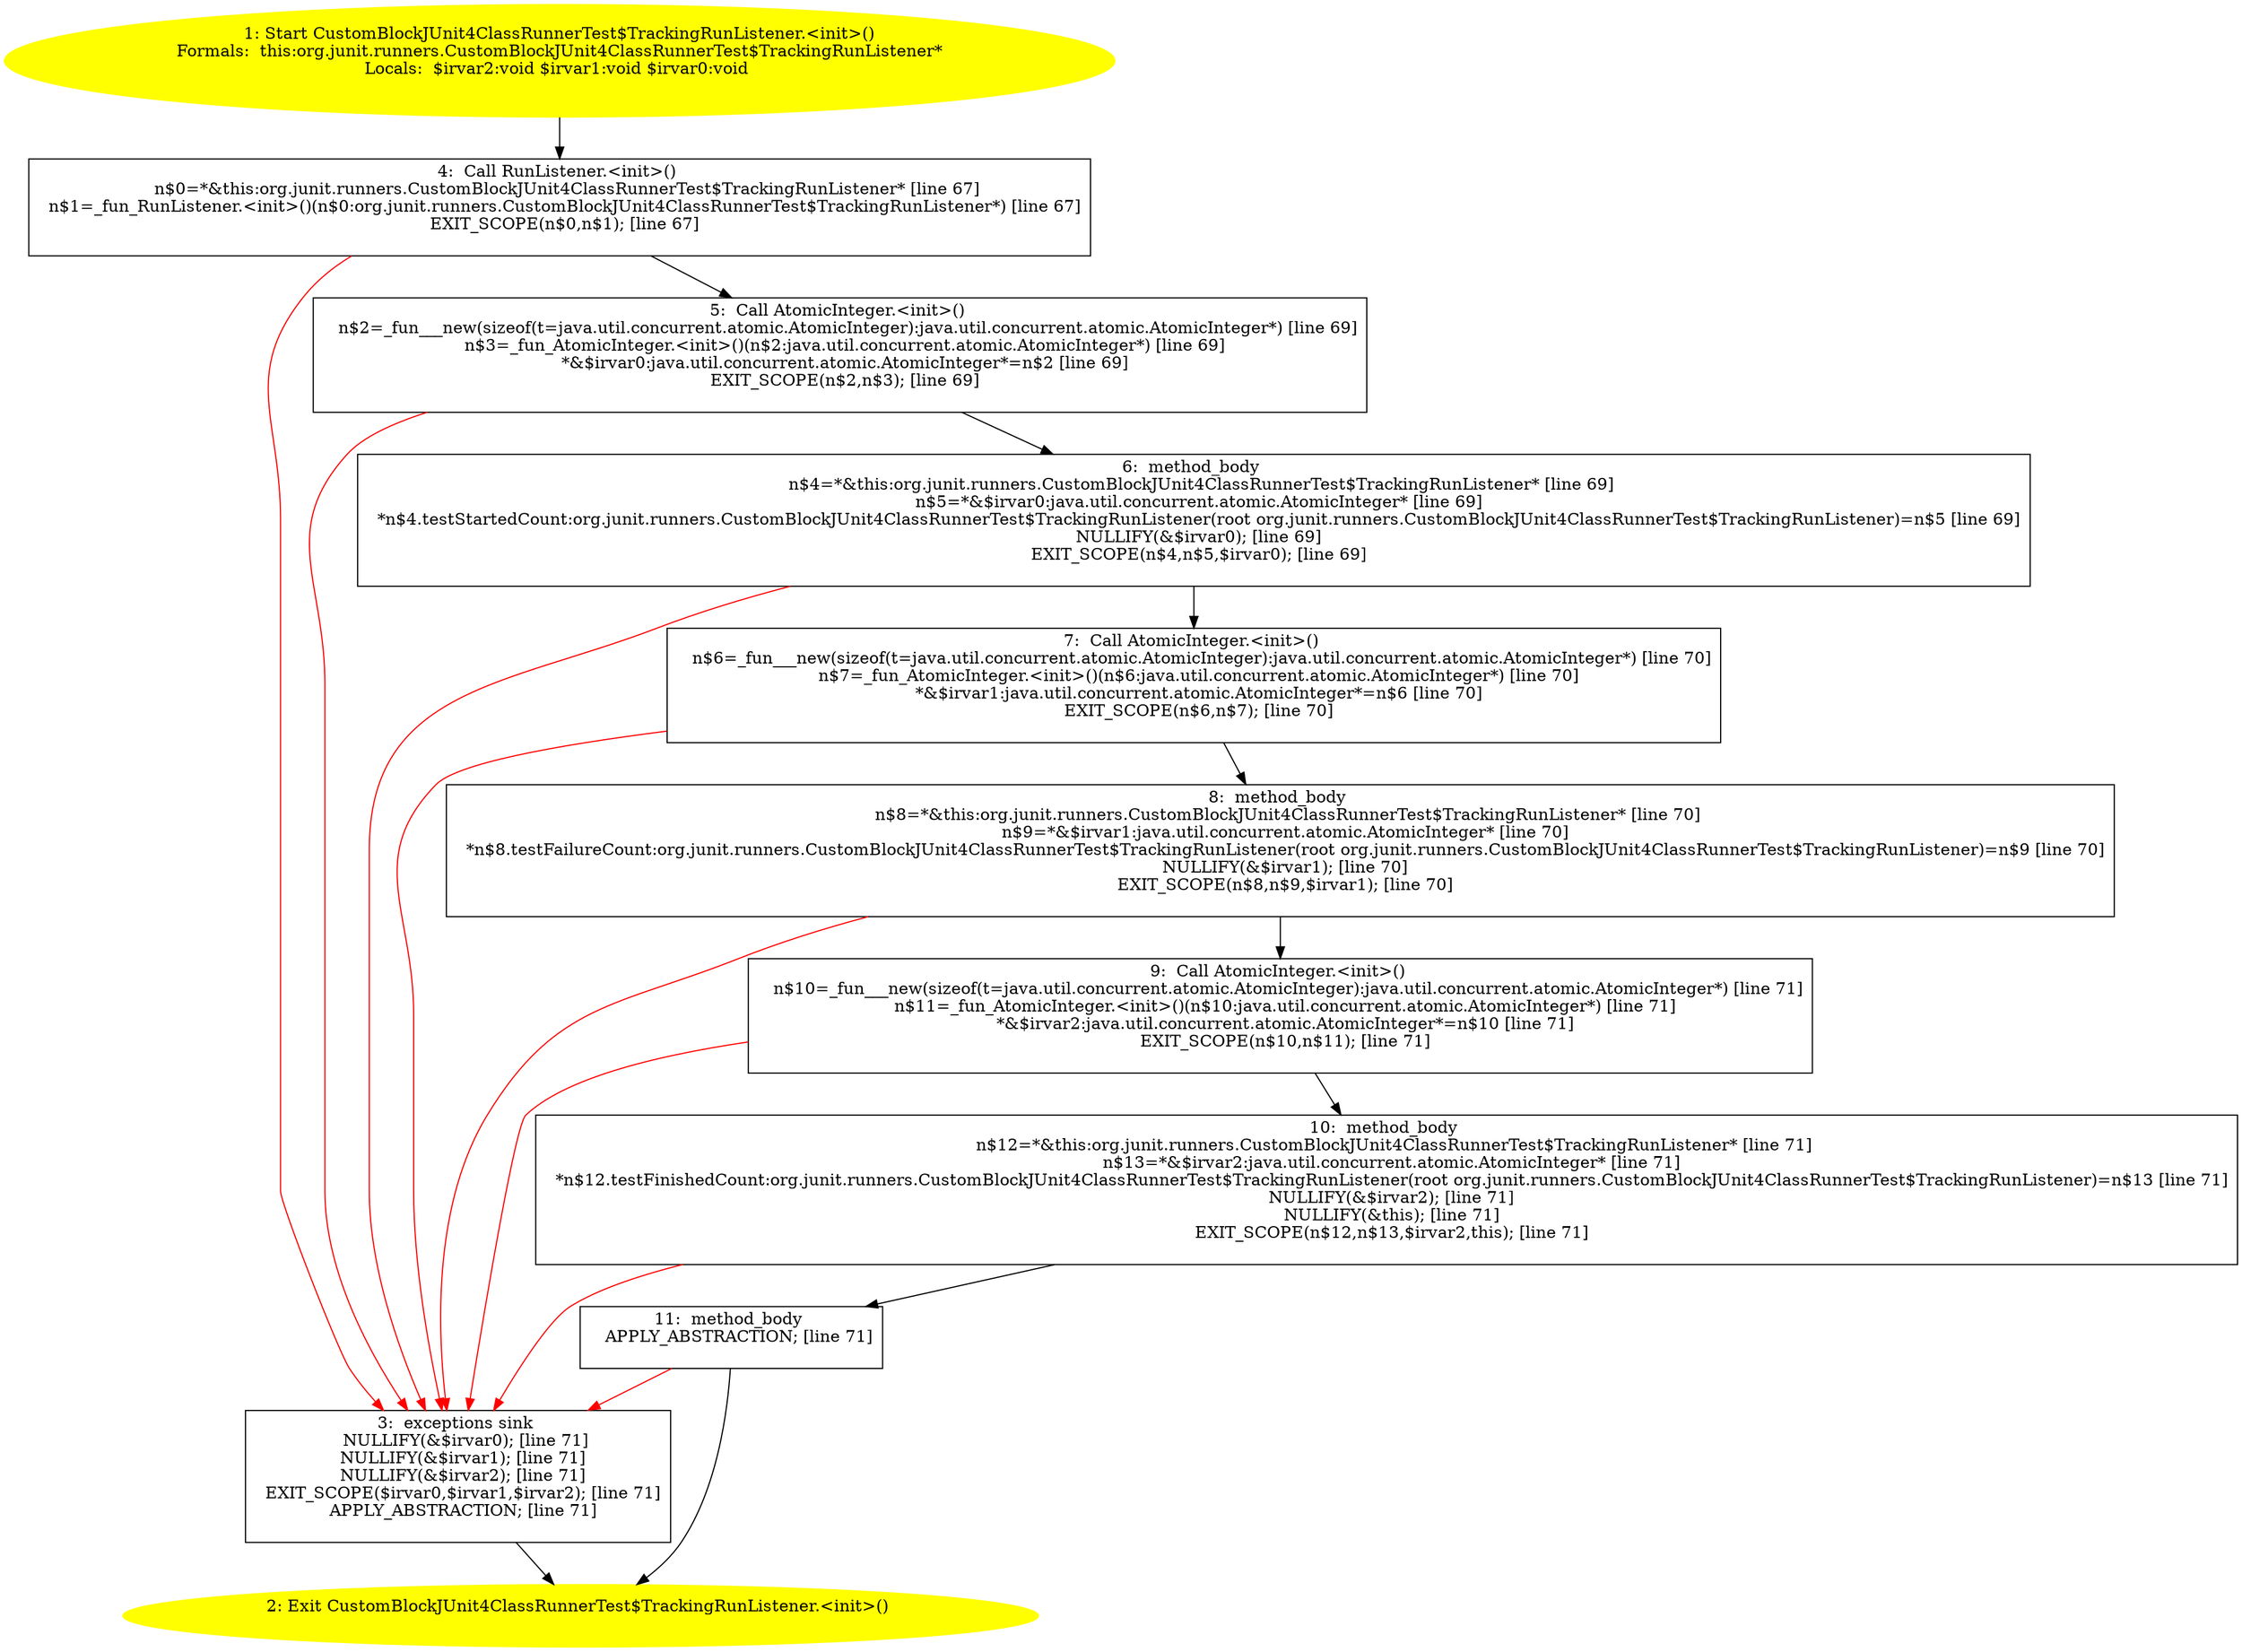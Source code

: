 /* @generated */
digraph cfg {
"org.junit.runners.CustomBlockJUnit4ClassRunnerTest$TrackingRunListener.<init>().28b333169a8e2f6a0a1fa7e3f1f7e73d_1" [label="1: Start CustomBlockJUnit4ClassRunnerTest$TrackingRunListener.<init>()\nFormals:  this:org.junit.runners.CustomBlockJUnit4ClassRunnerTest$TrackingRunListener*\nLocals:  $irvar2:void $irvar1:void $irvar0:void \n  " color=yellow style=filled]
	

	 "org.junit.runners.CustomBlockJUnit4ClassRunnerTest$TrackingRunListener.<init>().28b333169a8e2f6a0a1fa7e3f1f7e73d_1" -> "org.junit.runners.CustomBlockJUnit4ClassRunnerTest$TrackingRunListener.<init>().28b333169a8e2f6a0a1fa7e3f1f7e73d_4" ;
"org.junit.runners.CustomBlockJUnit4ClassRunnerTest$TrackingRunListener.<init>().28b333169a8e2f6a0a1fa7e3f1f7e73d_2" [label="2: Exit CustomBlockJUnit4ClassRunnerTest$TrackingRunListener.<init>() \n  " color=yellow style=filled]
	

"org.junit.runners.CustomBlockJUnit4ClassRunnerTest$TrackingRunListener.<init>().28b333169a8e2f6a0a1fa7e3f1f7e73d_3" [label="3:  exceptions sink \n   NULLIFY(&$irvar0); [line 71]\n  NULLIFY(&$irvar1); [line 71]\n  NULLIFY(&$irvar2); [line 71]\n  EXIT_SCOPE($irvar0,$irvar1,$irvar2); [line 71]\n  APPLY_ABSTRACTION; [line 71]\n " shape="box"]
	

	 "org.junit.runners.CustomBlockJUnit4ClassRunnerTest$TrackingRunListener.<init>().28b333169a8e2f6a0a1fa7e3f1f7e73d_3" -> "org.junit.runners.CustomBlockJUnit4ClassRunnerTest$TrackingRunListener.<init>().28b333169a8e2f6a0a1fa7e3f1f7e73d_2" ;
"org.junit.runners.CustomBlockJUnit4ClassRunnerTest$TrackingRunListener.<init>().28b333169a8e2f6a0a1fa7e3f1f7e73d_4" [label="4:  Call RunListener.<init>() \n   n$0=*&this:org.junit.runners.CustomBlockJUnit4ClassRunnerTest$TrackingRunListener* [line 67]\n  n$1=_fun_RunListener.<init>()(n$0:org.junit.runners.CustomBlockJUnit4ClassRunnerTest$TrackingRunListener*) [line 67]\n  EXIT_SCOPE(n$0,n$1); [line 67]\n " shape="box"]
	

	 "org.junit.runners.CustomBlockJUnit4ClassRunnerTest$TrackingRunListener.<init>().28b333169a8e2f6a0a1fa7e3f1f7e73d_4" -> "org.junit.runners.CustomBlockJUnit4ClassRunnerTest$TrackingRunListener.<init>().28b333169a8e2f6a0a1fa7e3f1f7e73d_5" ;
	 "org.junit.runners.CustomBlockJUnit4ClassRunnerTest$TrackingRunListener.<init>().28b333169a8e2f6a0a1fa7e3f1f7e73d_4" -> "org.junit.runners.CustomBlockJUnit4ClassRunnerTest$TrackingRunListener.<init>().28b333169a8e2f6a0a1fa7e3f1f7e73d_3" [color="red" ];
"org.junit.runners.CustomBlockJUnit4ClassRunnerTest$TrackingRunListener.<init>().28b333169a8e2f6a0a1fa7e3f1f7e73d_5" [label="5:  Call AtomicInteger.<init>() \n   n$2=_fun___new(sizeof(t=java.util.concurrent.atomic.AtomicInteger):java.util.concurrent.atomic.AtomicInteger*) [line 69]\n  n$3=_fun_AtomicInteger.<init>()(n$2:java.util.concurrent.atomic.AtomicInteger*) [line 69]\n  *&$irvar0:java.util.concurrent.atomic.AtomicInteger*=n$2 [line 69]\n  EXIT_SCOPE(n$2,n$3); [line 69]\n " shape="box"]
	

	 "org.junit.runners.CustomBlockJUnit4ClassRunnerTest$TrackingRunListener.<init>().28b333169a8e2f6a0a1fa7e3f1f7e73d_5" -> "org.junit.runners.CustomBlockJUnit4ClassRunnerTest$TrackingRunListener.<init>().28b333169a8e2f6a0a1fa7e3f1f7e73d_6" ;
	 "org.junit.runners.CustomBlockJUnit4ClassRunnerTest$TrackingRunListener.<init>().28b333169a8e2f6a0a1fa7e3f1f7e73d_5" -> "org.junit.runners.CustomBlockJUnit4ClassRunnerTest$TrackingRunListener.<init>().28b333169a8e2f6a0a1fa7e3f1f7e73d_3" [color="red" ];
"org.junit.runners.CustomBlockJUnit4ClassRunnerTest$TrackingRunListener.<init>().28b333169a8e2f6a0a1fa7e3f1f7e73d_6" [label="6:  method_body \n   n$4=*&this:org.junit.runners.CustomBlockJUnit4ClassRunnerTest$TrackingRunListener* [line 69]\n  n$5=*&$irvar0:java.util.concurrent.atomic.AtomicInteger* [line 69]\n  *n$4.testStartedCount:org.junit.runners.CustomBlockJUnit4ClassRunnerTest$TrackingRunListener(root org.junit.runners.CustomBlockJUnit4ClassRunnerTest$TrackingRunListener)=n$5 [line 69]\n  NULLIFY(&$irvar0); [line 69]\n  EXIT_SCOPE(n$4,n$5,$irvar0); [line 69]\n " shape="box"]
	

	 "org.junit.runners.CustomBlockJUnit4ClassRunnerTest$TrackingRunListener.<init>().28b333169a8e2f6a0a1fa7e3f1f7e73d_6" -> "org.junit.runners.CustomBlockJUnit4ClassRunnerTest$TrackingRunListener.<init>().28b333169a8e2f6a0a1fa7e3f1f7e73d_7" ;
	 "org.junit.runners.CustomBlockJUnit4ClassRunnerTest$TrackingRunListener.<init>().28b333169a8e2f6a0a1fa7e3f1f7e73d_6" -> "org.junit.runners.CustomBlockJUnit4ClassRunnerTest$TrackingRunListener.<init>().28b333169a8e2f6a0a1fa7e3f1f7e73d_3" [color="red" ];
"org.junit.runners.CustomBlockJUnit4ClassRunnerTest$TrackingRunListener.<init>().28b333169a8e2f6a0a1fa7e3f1f7e73d_7" [label="7:  Call AtomicInteger.<init>() \n   n$6=_fun___new(sizeof(t=java.util.concurrent.atomic.AtomicInteger):java.util.concurrent.atomic.AtomicInteger*) [line 70]\n  n$7=_fun_AtomicInteger.<init>()(n$6:java.util.concurrent.atomic.AtomicInteger*) [line 70]\n  *&$irvar1:java.util.concurrent.atomic.AtomicInteger*=n$6 [line 70]\n  EXIT_SCOPE(n$6,n$7); [line 70]\n " shape="box"]
	

	 "org.junit.runners.CustomBlockJUnit4ClassRunnerTest$TrackingRunListener.<init>().28b333169a8e2f6a0a1fa7e3f1f7e73d_7" -> "org.junit.runners.CustomBlockJUnit4ClassRunnerTest$TrackingRunListener.<init>().28b333169a8e2f6a0a1fa7e3f1f7e73d_8" ;
	 "org.junit.runners.CustomBlockJUnit4ClassRunnerTest$TrackingRunListener.<init>().28b333169a8e2f6a0a1fa7e3f1f7e73d_7" -> "org.junit.runners.CustomBlockJUnit4ClassRunnerTest$TrackingRunListener.<init>().28b333169a8e2f6a0a1fa7e3f1f7e73d_3" [color="red" ];
"org.junit.runners.CustomBlockJUnit4ClassRunnerTest$TrackingRunListener.<init>().28b333169a8e2f6a0a1fa7e3f1f7e73d_8" [label="8:  method_body \n   n$8=*&this:org.junit.runners.CustomBlockJUnit4ClassRunnerTest$TrackingRunListener* [line 70]\n  n$9=*&$irvar1:java.util.concurrent.atomic.AtomicInteger* [line 70]\n  *n$8.testFailureCount:org.junit.runners.CustomBlockJUnit4ClassRunnerTest$TrackingRunListener(root org.junit.runners.CustomBlockJUnit4ClassRunnerTest$TrackingRunListener)=n$9 [line 70]\n  NULLIFY(&$irvar1); [line 70]\n  EXIT_SCOPE(n$8,n$9,$irvar1); [line 70]\n " shape="box"]
	

	 "org.junit.runners.CustomBlockJUnit4ClassRunnerTest$TrackingRunListener.<init>().28b333169a8e2f6a0a1fa7e3f1f7e73d_8" -> "org.junit.runners.CustomBlockJUnit4ClassRunnerTest$TrackingRunListener.<init>().28b333169a8e2f6a0a1fa7e3f1f7e73d_9" ;
	 "org.junit.runners.CustomBlockJUnit4ClassRunnerTest$TrackingRunListener.<init>().28b333169a8e2f6a0a1fa7e3f1f7e73d_8" -> "org.junit.runners.CustomBlockJUnit4ClassRunnerTest$TrackingRunListener.<init>().28b333169a8e2f6a0a1fa7e3f1f7e73d_3" [color="red" ];
"org.junit.runners.CustomBlockJUnit4ClassRunnerTest$TrackingRunListener.<init>().28b333169a8e2f6a0a1fa7e3f1f7e73d_9" [label="9:  Call AtomicInteger.<init>() \n   n$10=_fun___new(sizeof(t=java.util.concurrent.atomic.AtomicInteger):java.util.concurrent.atomic.AtomicInteger*) [line 71]\n  n$11=_fun_AtomicInteger.<init>()(n$10:java.util.concurrent.atomic.AtomicInteger*) [line 71]\n  *&$irvar2:java.util.concurrent.atomic.AtomicInteger*=n$10 [line 71]\n  EXIT_SCOPE(n$10,n$11); [line 71]\n " shape="box"]
	

	 "org.junit.runners.CustomBlockJUnit4ClassRunnerTest$TrackingRunListener.<init>().28b333169a8e2f6a0a1fa7e3f1f7e73d_9" -> "org.junit.runners.CustomBlockJUnit4ClassRunnerTest$TrackingRunListener.<init>().28b333169a8e2f6a0a1fa7e3f1f7e73d_10" ;
	 "org.junit.runners.CustomBlockJUnit4ClassRunnerTest$TrackingRunListener.<init>().28b333169a8e2f6a0a1fa7e3f1f7e73d_9" -> "org.junit.runners.CustomBlockJUnit4ClassRunnerTest$TrackingRunListener.<init>().28b333169a8e2f6a0a1fa7e3f1f7e73d_3" [color="red" ];
"org.junit.runners.CustomBlockJUnit4ClassRunnerTest$TrackingRunListener.<init>().28b333169a8e2f6a0a1fa7e3f1f7e73d_10" [label="10:  method_body \n   n$12=*&this:org.junit.runners.CustomBlockJUnit4ClassRunnerTest$TrackingRunListener* [line 71]\n  n$13=*&$irvar2:java.util.concurrent.atomic.AtomicInteger* [line 71]\n  *n$12.testFinishedCount:org.junit.runners.CustomBlockJUnit4ClassRunnerTest$TrackingRunListener(root org.junit.runners.CustomBlockJUnit4ClassRunnerTest$TrackingRunListener)=n$13 [line 71]\n  NULLIFY(&$irvar2); [line 71]\n  NULLIFY(&this); [line 71]\n  EXIT_SCOPE(n$12,n$13,$irvar2,this); [line 71]\n " shape="box"]
	

	 "org.junit.runners.CustomBlockJUnit4ClassRunnerTest$TrackingRunListener.<init>().28b333169a8e2f6a0a1fa7e3f1f7e73d_10" -> "org.junit.runners.CustomBlockJUnit4ClassRunnerTest$TrackingRunListener.<init>().28b333169a8e2f6a0a1fa7e3f1f7e73d_11" ;
	 "org.junit.runners.CustomBlockJUnit4ClassRunnerTest$TrackingRunListener.<init>().28b333169a8e2f6a0a1fa7e3f1f7e73d_10" -> "org.junit.runners.CustomBlockJUnit4ClassRunnerTest$TrackingRunListener.<init>().28b333169a8e2f6a0a1fa7e3f1f7e73d_3" [color="red" ];
"org.junit.runners.CustomBlockJUnit4ClassRunnerTest$TrackingRunListener.<init>().28b333169a8e2f6a0a1fa7e3f1f7e73d_11" [label="11:  method_body \n   APPLY_ABSTRACTION; [line 71]\n " shape="box"]
	

	 "org.junit.runners.CustomBlockJUnit4ClassRunnerTest$TrackingRunListener.<init>().28b333169a8e2f6a0a1fa7e3f1f7e73d_11" -> "org.junit.runners.CustomBlockJUnit4ClassRunnerTest$TrackingRunListener.<init>().28b333169a8e2f6a0a1fa7e3f1f7e73d_2" ;
	 "org.junit.runners.CustomBlockJUnit4ClassRunnerTest$TrackingRunListener.<init>().28b333169a8e2f6a0a1fa7e3f1f7e73d_11" -> "org.junit.runners.CustomBlockJUnit4ClassRunnerTest$TrackingRunListener.<init>().28b333169a8e2f6a0a1fa7e3f1f7e73d_3" [color="red" ];
}
